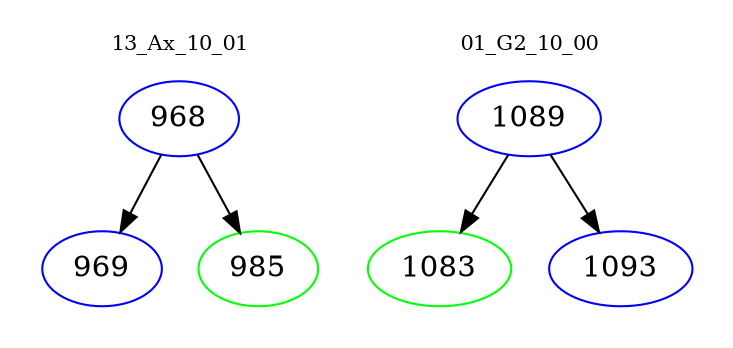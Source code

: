 digraph{
subgraph cluster_0 {
color = white
label = "13_Ax_10_01";
fontsize=10;
T0_968 [label="968", color="blue"]
T0_968 -> T0_969 [color="black"]
T0_969 [label="969", color="blue"]
T0_968 -> T0_985 [color="black"]
T0_985 [label="985", color="green"]
}
subgraph cluster_1 {
color = white
label = "01_G2_10_00";
fontsize=10;
T1_1089 [label="1089", color="blue"]
T1_1089 -> T1_1083 [color="black"]
T1_1083 [label="1083", color="green"]
T1_1089 -> T1_1093 [color="black"]
T1_1093 [label="1093", color="blue"]
}
}
